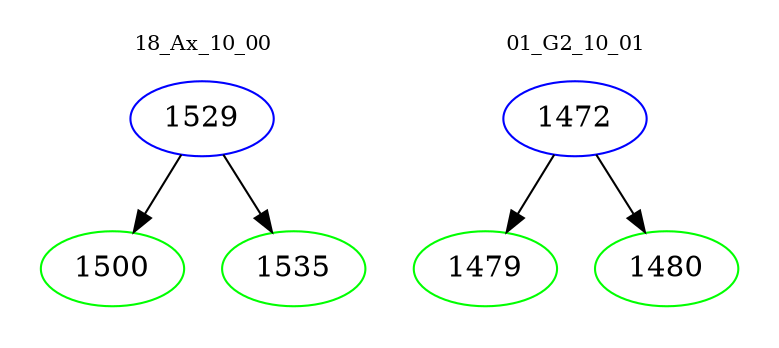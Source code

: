 digraph{
subgraph cluster_0 {
color = white
label = "18_Ax_10_00";
fontsize=10;
T0_1529 [label="1529", color="blue"]
T0_1529 -> T0_1500 [color="black"]
T0_1500 [label="1500", color="green"]
T0_1529 -> T0_1535 [color="black"]
T0_1535 [label="1535", color="green"]
}
subgraph cluster_1 {
color = white
label = "01_G2_10_01";
fontsize=10;
T1_1472 [label="1472", color="blue"]
T1_1472 -> T1_1479 [color="black"]
T1_1479 [label="1479", color="green"]
T1_1472 -> T1_1480 [color="black"]
T1_1480 [label="1480", color="green"]
}
}

